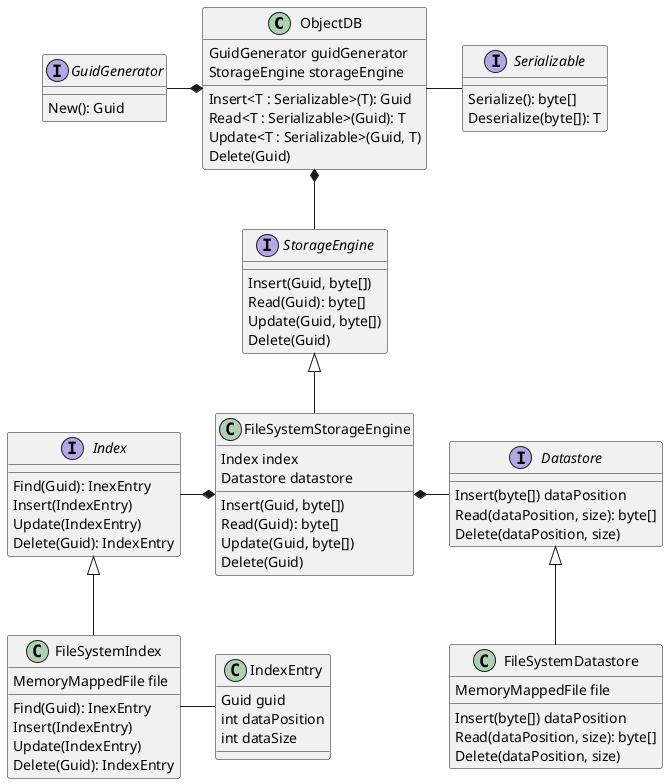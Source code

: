 @startuml

' DB
class ObjectDB {
  GuidGenerator guidGenerator
  StorageEngine storageEngine
  Insert<T : Serializable>(T): Guid
  Read<T : Serializable>(Guid): T
  Update<T : Serializable>(Guid, T)
  Delete(Guid)
}

GuidGenerator -* ObjectDB
ObjectDB - Serializable
ObjectDB *-- StorageEngine

' GUID Generator
interface GuidGenerator {
    New(): Guid
}

' Serializer
interface Serializable {
  Serialize(): byte[]
  Deserialize(byte[]): T
}

' StorageEngine
interface StorageEngine {
  Insert(Guid, byte[])
  Read(Guid): byte[]
  Update(Guid, byte[])
  Delete(Guid)
}

class FileSystemStorageEngine {
  Index index
  Datastore datastore
  Insert(Guid, byte[])
  Read(Guid): byte[]
  Update(Guid, byte[])
  Delete(Guid)
}

StorageEngine <|-- FileSystemStorageEngine
Index -* FileSystemStorageEngine
FileSystemStorageEngine *- Datastore

' Index
class IndexEntry {
  Guid guid
  int dataPosition
  int dataSize
}

interface Index {
  Find(Guid): InexEntry
  Insert(IndexEntry)
  Update(IndexEntry)
  Delete(Guid): IndexEntry
}

IndexEntry - FileSystemIndex

class FileSystemIndex {
  MemoryMappedFile file
  Find(Guid): InexEntry
  Insert(IndexEntry)
  Update(IndexEntry)
  Delete(Guid): IndexEntry
}

Index <|-- FileSystemIndex

' Datastore
interface Datastore {
  Insert(byte[]) dataPosition
  Read(dataPosition, size): byte[]
  Delete(dataPosition, size)
}

class FileSystemDatastore {
  MemoryMappedFile file
  Insert(byte[]) dataPosition
  Read(dataPosition, size): byte[]
  Delete(dataPosition, size)
}

Datastore <|-- FileSystemDatastore

@enduml
